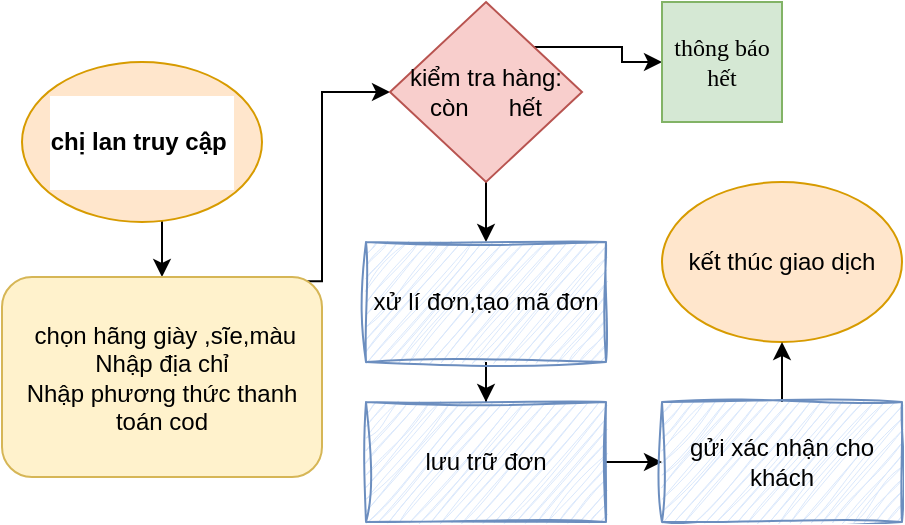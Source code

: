<mxfile version="28.1.2">
  <diagram name="Trang-1" id="vw4o8tR85zUwvRYQFxEt">
    <mxGraphModel dx="692" dy="558" grid="1" gridSize="10" guides="1" tooltips="1" connect="1" arrows="1" fold="1" page="1" pageScale="1" pageWidth="827" pageHeight="1169" math="0" shadow="0">
      <root>
        <mxCell id="0" />
        <mxCell id="1" parent="0" />
        <mxCell id="y4Ngv5wVwC_B6OrMEtyE-1" value="&lt;font style=&quot;vertical-align: inherit;&quot; dir=&quot;auto&quot;&gt;&lt;font style=&quot;vertical-align: inherit;&quot; dir=&quot;auto&quot;&gt;kết thúc giao dịch&lt;/font&gt;&lt;/font&gt;" style="ellipse;whiteSpace=wrap;html=1;labelBackgroundColor=none;fillColor=#ffe6cc;strokeColor=#d79b00;" parent="1" vertex="1">
          <mxGeometry x="350" y="90" width="120" height="80" as="geometry" />
        </mxCell>
        <mxCell id="y4Ngv5wVwC_B6OrMEtyE-7" style="edgeStyle=orthogonalEdgeStyle;rounded=0;orthogonalLoop=1;jettySize=auto;html=1;exitX=0.5;exitY=1;exitDx=0;exitDy=0;entryX=0.5;entryY=0;entryDx=0;entryDy=0;" parent="1" target="y4Ngv5wVwC_B6OrMEtyE-5" edge="1">
          <mxGeometry relative="1" as="geometry">
            <mxPoint x="80" y="107.5" as="sourcePoint" />
          </mxGeometry>
        </mxCell>
        <mxCell id="y4Ngv5wVwC_B6OrMEtyE-3" value="&lt;h4&gt;&lt;font style=&quot;vertical-align: inherit;&quot; dir=&quot;auto&quot;&gt;&lt;font style=&quot;vertical-align: inherit;&quot; dir=&quot;auto&quot;&gt;chị lan truy cập&amp;nbsp;&lt;/font&gt;&lt;/font&gt;&lt;/h4&gt;" style="ellipse;whiteSpace=wrap;html=1;labelBackgroundColor=default;fillColor=#ffe6cc;strokeColor=#d79b00;" parent="1" vertex="1">
          <mxGeometry x="30" y="30" width="120" height="80" as="geometry" />
        </mxCell>
        <mxCell id="y4Ngv5wVwC_B6OrMEtyE-9" style="edgeStyle=orthogonalEdgeStyle;rounded=0;orthogonalLoop=1;jettySize=auto;html=1;exitX=0.953;exitY=0.021;exitDx=0;exitDy=0;entryX=0;entryY=0.5;entryDx=0;entryDy=0;exitPerimeter=0;" parent="1" source="y4Ngv5wVwC_B6OrMEtyE-5" target="y4Ngv5wVwC_B6OrMEtyE-8" edge="1">
          <mxGeometry relative="1" as="geometry">
            <mxPoint x="224" y="62.5" as="targetPoint" />
            <Array as="points">
              <mxPoint x="180" y="140" />
              <mxPoint x="180" y="45" />
            </Array>
          </mxGeometry>
        </mxCell>
        <mxCell id="y4Ngv5wVwC_B6OrMEtyE-5" value="&lt;font style=&quot;vertical-align: inherit;&quot; dir=&quot;auto&quot;&gt;&lt;font style=&quot;vertical-align: inherit;&quot; dir=&quot;auto&quot;&gt;&amp;nbsp;chọn hãng giày ,sĩe,màu&lt;/font&gt;&lt;/font&gt;&lt;div&gt;&lt;font style=&quot;vertical-align: inherit;&quot; dir=&quot;auto&quot;&gt;&lt;font style=&quot;vertical-align: inherit;&quot; dir=&quot;auto&quot;&gt;&lt;font style=&quot;vertical-align: inherit;&quot; dir=&quot;auto&quot;&gt;&lt;font style=&quot;vertical-align: inherit;&quot; dir=&quot;auto&quot;&gt;Nhập địa chỉ&lt;/font&gt;&lt;/font&gt;&lt;/font&gt;&lt;/font&gt;&lt;/div&gt;&lt;div&gt;&lt;font style=&quot;vertical-align: inherit;&quot; dir=&quot;auto&quot;&gt;&lt;font style=&quot;vertical-align: inherit;&quot; dir=&quot;auto&quot;&gt;&lt;font style=&quot;vertical-align: inherit;&quot; dir=&quot;auto&quot;&gt;&lt;font style=&quot;vertical-align: inherit;&quot; dir=&quot;auto&quot;&gt;&lt;font style=&quot;vertical-align: inherit;&quot; dir=&quot;auto&quot;&gt;&lt;font style=&quot;vertical-align: inherit;&quot; dir=&quot;auto&quot;&gt;Nhập phương thức thanh toán cod&lt;/font&gt;&lt;/font&gt;&lt;/font&gt;&lt;/font&gt;&lt;/font&gt;&lt;/font&gt;&lt;/div&gt;" style="rounded=1;whiteSpace=wrap;html=1;fillColor=#fff2cc;strokeColor=#d6b656;" parent="1" vertex="1">
          <mxGeometry x="20" y="137.5" width="160" height="100" as="geometry" />
        </mxCell>
        <mxCell id="y4Ngv5wVwC_B6OrMEtyE-10" style="edgeStyle=orthogonalEdgeStyle;rounded=0;orthogonalLoop=1;jettySize=auto;html=1;exitX=1;exitY=0;exitDx=0;exitDy=0;entryX=0;entryY=0.5;entryDx=0;entryDy=0;" parent="1" source="y4Ngv5wVwC_B6OrMEtyE-8" target="y4Ngv5wVwC_B6OrMEtyE-11" edge="1">
          <mxGeometry relative="1" as="geometry">
            <mxPoint x="370" y="30" as="targetPoint" />
          </mxGeometry>
        </mxCell>
        <mxCell id="y4Ngv5wVwC_B6OrMEtyE-15" style="edgeStyle=orthogonalEdgeStyle;rounded=0;orthogonalLoop=1;jettySize=auto;html=1;exitX=0.5;exitY=1;exitDx=0;exitDy=0;" parent="1" source="y4Ngv5wVwC_B6OrMEtyE-8" edge="1">
          <mxGeometry relative="1" as="geometry">
            <mxPoint x="262" y="120" as="targetPoint" />
          </mxGeometry>
        </mxCell>
        <mxCell id="y4Ngv5wVwC_B6OrMEtyE-8" value="&lt;font style=&quot;vertical-align: inherit;&quot; dir=&quot;auto&quot;&gt;&lt;font style=&quot;vertical-align: inherit;&quot; dir=&quot;auto&quot;&gt;kiểm tra hàng:&lt;/font&gt;&lt;/font&gt;&lt;div&gt;&lt;font style=&quot;vertical-align: inherit;&quot; dir=&quot;auto&quot;&gt;&lt;font style=&quot;vertical-align: inherit;&quot; dir=&quot;auto&quot;&gt;&lt;font style=&quot;vertical-align: inherit;&quot; dir=&quot;auto&quot;&gt;&lt;font style=&quot;vertical-align: inherit;&quot; dir=&quot;auto&quot;&gt;còn&amp;nbsp; &amp;nbsp; &amp;nbsp; hết&lt;/font&gt;&lt;/font&gt;&lt;/font&gt;&lt;/font&gt;&lt;/div&gt;" style="rhombus;whiteSpace=wrap;html=1;fillColor=#f8cecc;strokeColor=#b85450;" parent="1" vertex="1">
          <mxGeometry x="214" width="96" height="90" as="geometry" />
        </mxCell>
        <mxCell id="y4Ngv5wVwC_B6OrMEtyE-12" style="edgeStyle=orthogonalEdgeStyle;rounded=0;orthogonalLoop=1;jettySize=auto;html=1;exitX=1;exitY=0.5;exitDx=0;exitDy=0;" parent="1" source="y4Ngv5wVwC_B6OrMEtyE-11" edge="1">
          <mxGeometry relative="1" as="geometry">
            <mxPoint x="410" y="30" as="targetPoint" />
          </mxGeometry>
        </mxCell>
        <mxCell id="y4Ngv5wVwC_B6OrMEtyE-11" value="&lt;font dir=&quot;auto&quot; style=&quot;vertical-align: inherit;&quot;&gt;&lt;font dir=&quot;auto&quot; style=&quot;vertical-align: inherit;&quot;&gt;thông báo hết&lt;/font&gt;&lt;/font&gt;" style="whiteSpace=wrap;html=1;aspect=fixed;fontFamily=Verdana;fillColor=#d5e8d4;strokeColor=#82b366;" parent="1" vertex="1">
          <mxGeometry x="350" width="60" height="60" as="geometry" />
        </mxCell>
        <mxCell id="y4Ngv5wVwC_B6OrMEtyE-14" style="edgeStyle=orthogonalEdgeStyle;rounded=0;orthogonalLoop=1;jettySize=auto;html=1;entryX=0.5;entryY=0;entryDx=0;entryDy=0;" parent="1" edge="1">
          <mxGeometry relative="1" as="geometry">
            <mxPoint x="262" y="120" as="sourcePoint" />
            <mxPoint x="262" y="120" as="targetPoint" />
          </mxGeometry>
        </mxCell>
        <mxCell id="y4Ngv5wVwC_B6OrMEtyE-18" style="edgeStyle=orthogonalEdgeStyle;rounded=0;orthogonalLoop=1;jettySize=auto;html=1;exitX=0.5;exitY=1;exitDx=0;exitDy=0;" parent="1" source="y4Ngv5wVwC_B6OrMEtyE-16" target="y4Ngv5wVwC_B6OrMEtyE-17" edge="1">
          <mxGeometry relative="1" as="geometry" />
        </mxCell>
        <mxCell id="y4Ngv5wVwC_B6OrMEtyE-16" value="&lt;font style=&quot;vertical-align: inherit;&quot; dir=&quot;auto&quot;&gt;&lt;font style=&quot;vertical-align: inherit;&quot; dir=&quot;auto&quot;&gt;xử lí đơn,tạo mã đơn&lt;/font&gt;&lt;/font&gt;" style="rounded=0;whiteSpace=wrap;html=1;fillColor=#dae8fc;strokeColor=#6c8ebf;glass=0;shadow=0;sketch=1;curveFitting=1;jiggle=2;" parent="1" vertex="1">
          <mxGeometry x="202" y="120" width="120" height="60" as="geometry" />
        </mxCell>
        <mxCell id="y4Ngv5wVwC_B6OrMEtyE-20" style="edgeStyle=orthogonalEdgeStyle;rounded=0;orthogonalLoop=1;jettySize=auto;html=1;exitX=1;exitY=0.5;exitDx=0;exitDy=0;entryX=0;entryY=0.5;entryDx=0;entryDy=0;" parent="1" source="y4Ngv5wVwC_B6OrMEtyE-17" target="y4Ngv5wVwC_B6OrMEtyE-19" edge="1">
          <mxGeometry relative="1" as="geometry" />
        </mxCell>
        <mxCell id="y4Ngv5wVwC_B6OrMEtyE-17" value="&lt;font style=&quot;vertical-align: inherit;&quot; dir=&quot;auto&quot;&gt;&lt;font style=&quot;vertical-align: inherit;&quot; dir=&quot;auto&quot;&gt;lưu trữ đơn&lt;/font&gt;&lt;/font&gt;" style="rounded=0;whiteSpace=wrap;html=1;fillColor=#dae8fc;strokeColor=#6c8ebf;sketch=1;curveFitting=1;jiggle=2;" parent="1" vertex="1">
          <mxGeometry x="202" y="200" width="120" height="60" as="geometry" />
        </mxCell>
        <mxCell id="y4Ngv5wVwC_B6OrMEtyE-21" style="edgeStyle=orthogonalEdgeStyle;rounded=0;orthogonalLoop=1;jettySize=auto;html=1;exitX=0.5;exitY=0;exitDx=0;exitDy=0;entryX=0.5;entryY=1;entryDx=0;entryDy=0;" parent="1" source="y4Ngv5wVwC_B6OrMEtyE-19" target="y4Ngv5wVwC_B6OrMEtyE-1" edge="1">
          <mxGeometry relative="1" as="geometry" />
        </mxCell>
        <mxCell id="y4Ngv5wVwC_B6OrMEtyE-19" value="&lt;font style=&quot;vertical-align: inherit;&quot; dir=&quot;auto&quot;&gt;&lt;font style=&quot;vertical-align: inherit;&quot; dir=&quot;auto&quot;&gt;gửi xác nhận cho khách&lt;/font&gt;&lt;/font&gt;" style="rounded=0;whiteSpace=wrap;html=1;fillColor=#dae8fc;strokeColor=#6c8ebf;sketch=1;curveFitting=1;jiggle=2;" parent="1" vertex="1">
          <mxGeometry x="350" y="200" width="120" height="60" as="geometry" />
        </mxCell>
      </root>
    </mxGraphModel>
  </diagram>
</mxfile>
